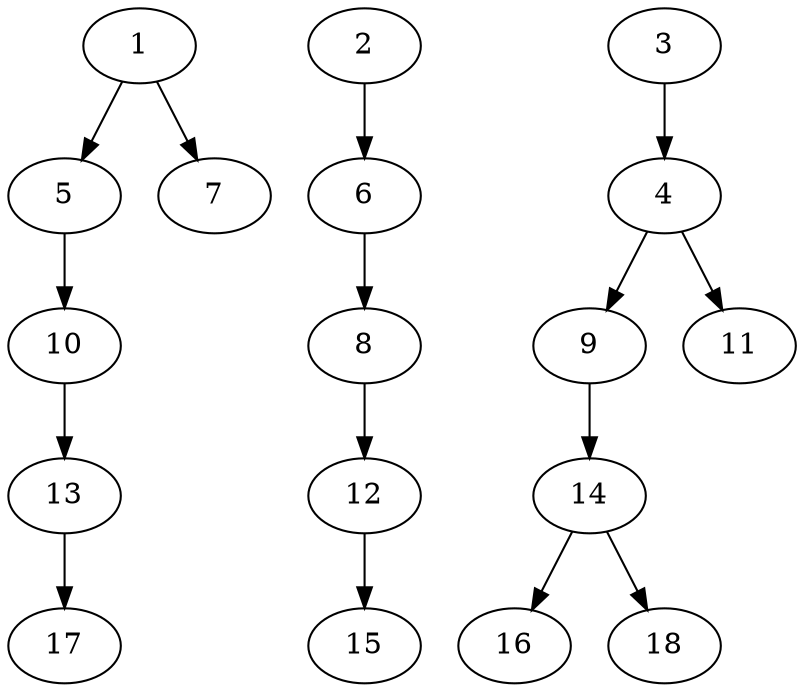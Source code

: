 // DAG (tier=1-easy, mode=compute, n=18, ccr=0.269, fat=0.486, density=0.215, regular=0.719, jump=0.014, mindata=262144, maxdata=2097152)
// DAG automatically generated by daggen at Sun Aug 24 16:33:32 2025
// /home/ermia/Project/Environments/daggen/bin/daggen --dot --ccr 0.269 --fat 0.486 --regular 0.719 --density 0.215 --jump 0.014 --mindata 262144 --maxdata 2097152 -n 18 
digraph G {
  1 [size="6404926851117626", alpha="0.05", expect_size="3202463425558813"]
  1 -> 5 [size ="3687372029952"]
  1 -> 7 [size ="3687372029952"]
  2 [size="8969041035485249536", alpha="0.11", expect_size="4484520517742624768"]
  2 -> 6 [size ="34534565347328"]
  3 [size="661716125134540", alpha="0.02", expect_size="330858062567270"]
  3 -> 4 [size ="1382744588288"]
  4 [size="3794948892826553", alpha="0.03", expect_size="1897474446413276"]
  4 -> 9 [size ="3172781260800"]
  4 -> 11 [size ="3172781260800"]
  5 [size="314669770409960", alpha="0.07", expect_size="157334885204980"]
  5 -> 10 [size ="7682698248192"]
  6 [size="2821870822883328000", alpha="0.07", expect_size="1410935411441664000"]
  6 -> 8 [size ="15975265075200"]
  7 [size="24597044308306116", alpha="0.11", expect_size="12298522154153058"]
  8 [size="684204000240067", alpha="0.07", expect_size="342102000120033"]
  8 -> 12 [size ="2005892333568"]
  9 [size="3382998310011797504", alpha="0.13", expect_size="1691499155005898752"]
  9 -> 14 [size ="18028427214848"]
  10 [size="77341704591942832", alpha="0.01", expect_size="38670852295971416"]
  10 -> 13 [size ="33756060581888"]
  11 [size="7388076908627361792", alpha="0.02", expect_size="3694038454313680896"]
  12 [size="3718918440723939328", alpha="0.02", expect_size="1859459220361969664"]
  12 -> 15 [size ="19202941386752"]
  13 [size="727796286740472", alpha="0.06", expect_size="363898143370236"]
  13 -> 17 [size ="18623548620800"]
  14 [size="2272976476355690496", alpha="0.07", expect_size="1136488238177845248"]
  14 -> 16 [size ="13829928910848"]
  14 -> 18 [size ="13829928910848"]
  15 [size="1339046362312022", alpha="0.05", expect_size="669523181156011"]
  16 [size="501747287928602624", alpha="0.19", expect_size="250873643964301312"]
  17 [size="34720128980662", alpha="0.02", expect_size="17360064490331"]
  18 [size="38822900705822", alpha="0.19", expect_size="19411450352911"]
}